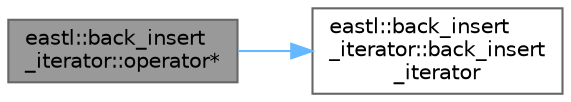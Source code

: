digraph "eastl::back_insert_iterator::operator*"
{
 // LATEX_PDF_SIZE
  bgcolor="transparent";
  edge [fontname=Helvetica,fontsize=10,labelfontname=Helvetica,labelfontsize=10];
  node [fontname=Helvetica,fontsize=10,shape=box,height=0.2,width=0.4];
  rankdir="LR";
  Node1 [id="Node000001",label="eastl::back_insert\l_iterator::operator*",height=0.2,width=0.4,color="gray40", fillcolor="grey60", style="filled", fontcolor="black",tooltip=" "];
  Node1 -> Node2 [id="edge2_Node000001_Node000002",color="steelblue1",style="solid",tooltip=" "];
  Node2 [id="Node000002",label="eastl::back_insert\l_iterator::back_insert\l_iterator",height=0.2,width=0.4,color="grey40", fillcolor="white", style="filled",URL="$classeastl_1_1back__insert__iterator.html#a81f7a3038c102ea17ebdc6c01ca0d931",tooltip=" "];
}
